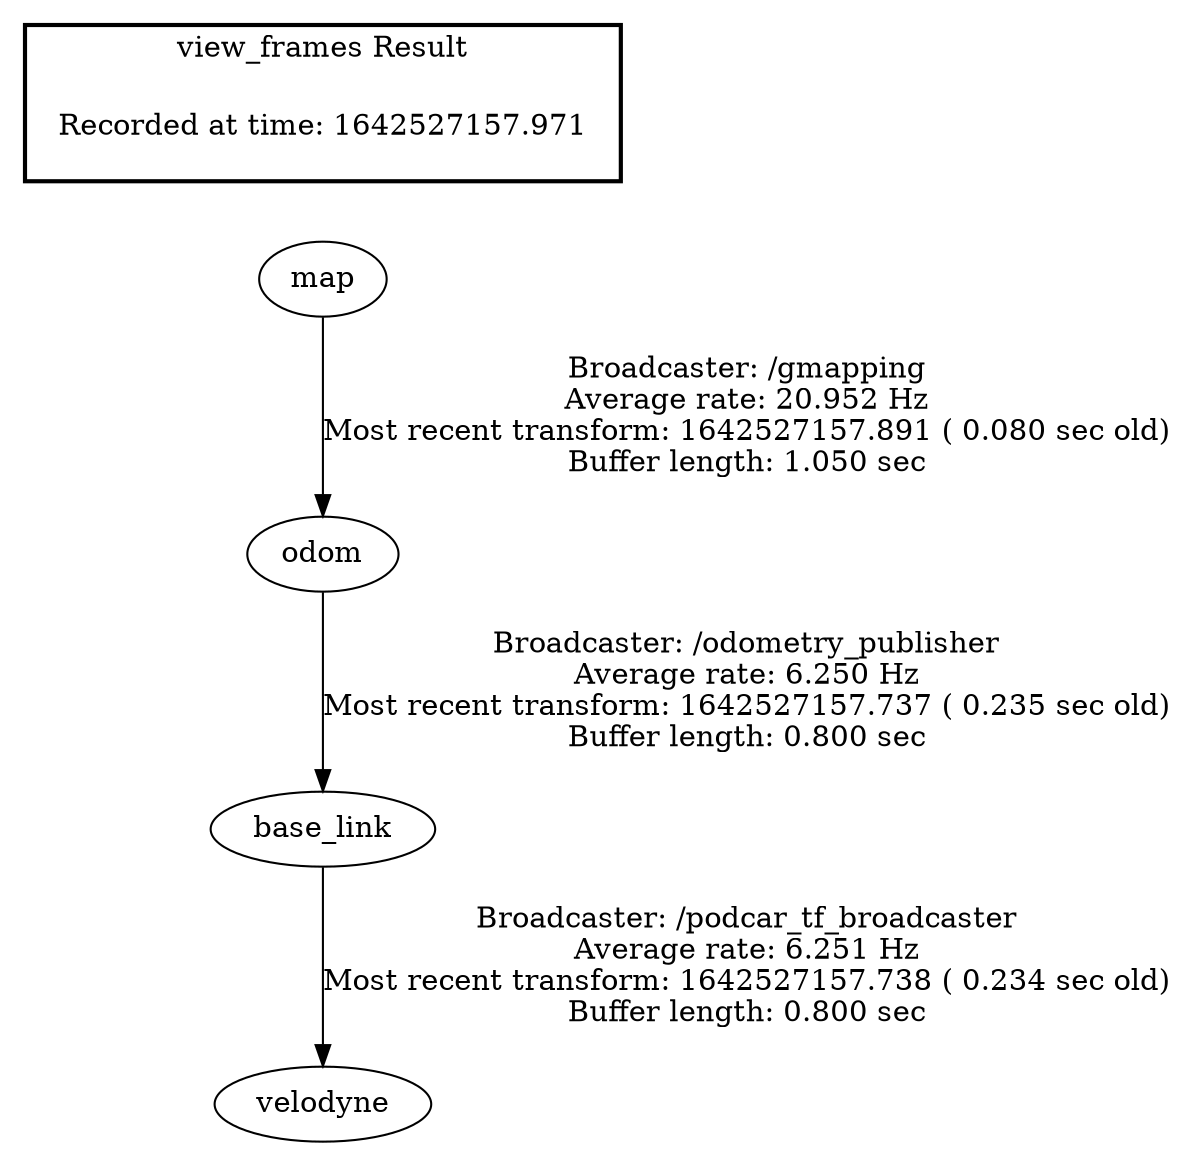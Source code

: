 digraph G {
"map" -> "odom"[label="Broadcaster: /gmapping\nAverage rate: 20.952 Hz\nMost recent transform: 1642527157.891 ( 0.080 sec old)\nBuffer length: 1.050 sec\n"];
"odom" -> "base_link"[label="Broadcaster: /odometry_publisher\nAverage rate: 6.250 Hz\nMost recent transform: 1642527157.737 ( 0.235 sec old)\nBuffer length: 0.800 sec\n"];
"base_link" -> "velodyne"[label="Broadcaster: /podcar_tf_broadcaster\nAverage rate: 6.251 Hz\nMost recent transform: 1642527157.738 ( 0.234 sec old)\nBuffer length: 0.800 sec\n"];
edge [style=invis];
 subgraph cluster_legend { style=bold; color=black; label ="view_frames Result";
"Recorded at time: 1642527157.971"[ shape=plaintext ] ;
 }->"map";
}